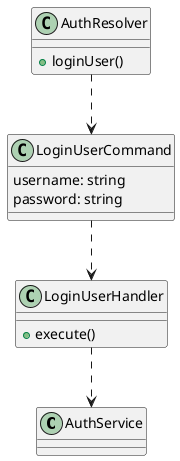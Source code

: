 @startuml

' The class diagram for authentication

class AuthService {

}

class AuthResolver {
    + loginUser()
}

class LoginUserCommand {
    username: string
    password: string
}

class LoginUserHandler {
    + execute()
}

' Resolver push the command to the handler
AuthResolver ..> LoginUserCommand
LoginUserCommand ..> LoginUserHandler
LoginUserHandler ..> AuthService

@enduml